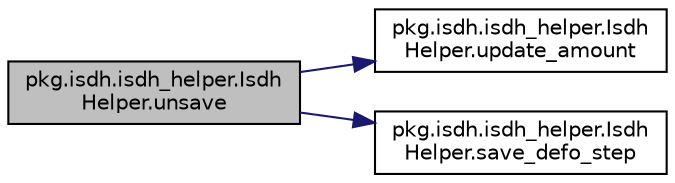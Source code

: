 digraph "pkg.isdh.isdh_helper.IsdhHelper.unsave"
{
  edge [fontname="Helvetica",fontsize="10",labelfontname="Helvetica",labelfontsize="10"];
  node [fontname="Helvetica",fontsize="10",shape=record];
  rankdir="LR";
  Node20 [label="pkg.isdh.isdh_helper.Isdh\lHelper.unsave",height=0.2,width=0.4,color="black", fillcolor="grey75", style="filled", fontcolor="black"];
  Node20 -> Node21 [color="midnightblue",fontsize="10",style="solid",fontname="Helvetica"];
  Node21 [label="pkg.isdh.isdh_helper.Isdh\lHelper.update_amount",height=0.2,width=0.4,color="black", fillcolor="white", style="filled",URL="$classpkg_1_1isdh_1_1isdh__helper_1_1_isdh_helper.html#ad5c542045fa7b3ca9870951aef1930cd"];
  Node20 -> Node22 [color="midnightblue",fontsize="10",style="solid",fontname="Helvetica"];
  Node22 [label="pkg.isdh.isdh_helper.Isdh\lHelper.save_defo_step",height=0.2,width=0.4,color="black", fillcolor="white", style="filled",URL="$classpkg_1_1isdh_1_1isdh__helper_1_1_isdh_helper.html#af9b44ad8e52ccd3676c64e0781ad5798"];
}
